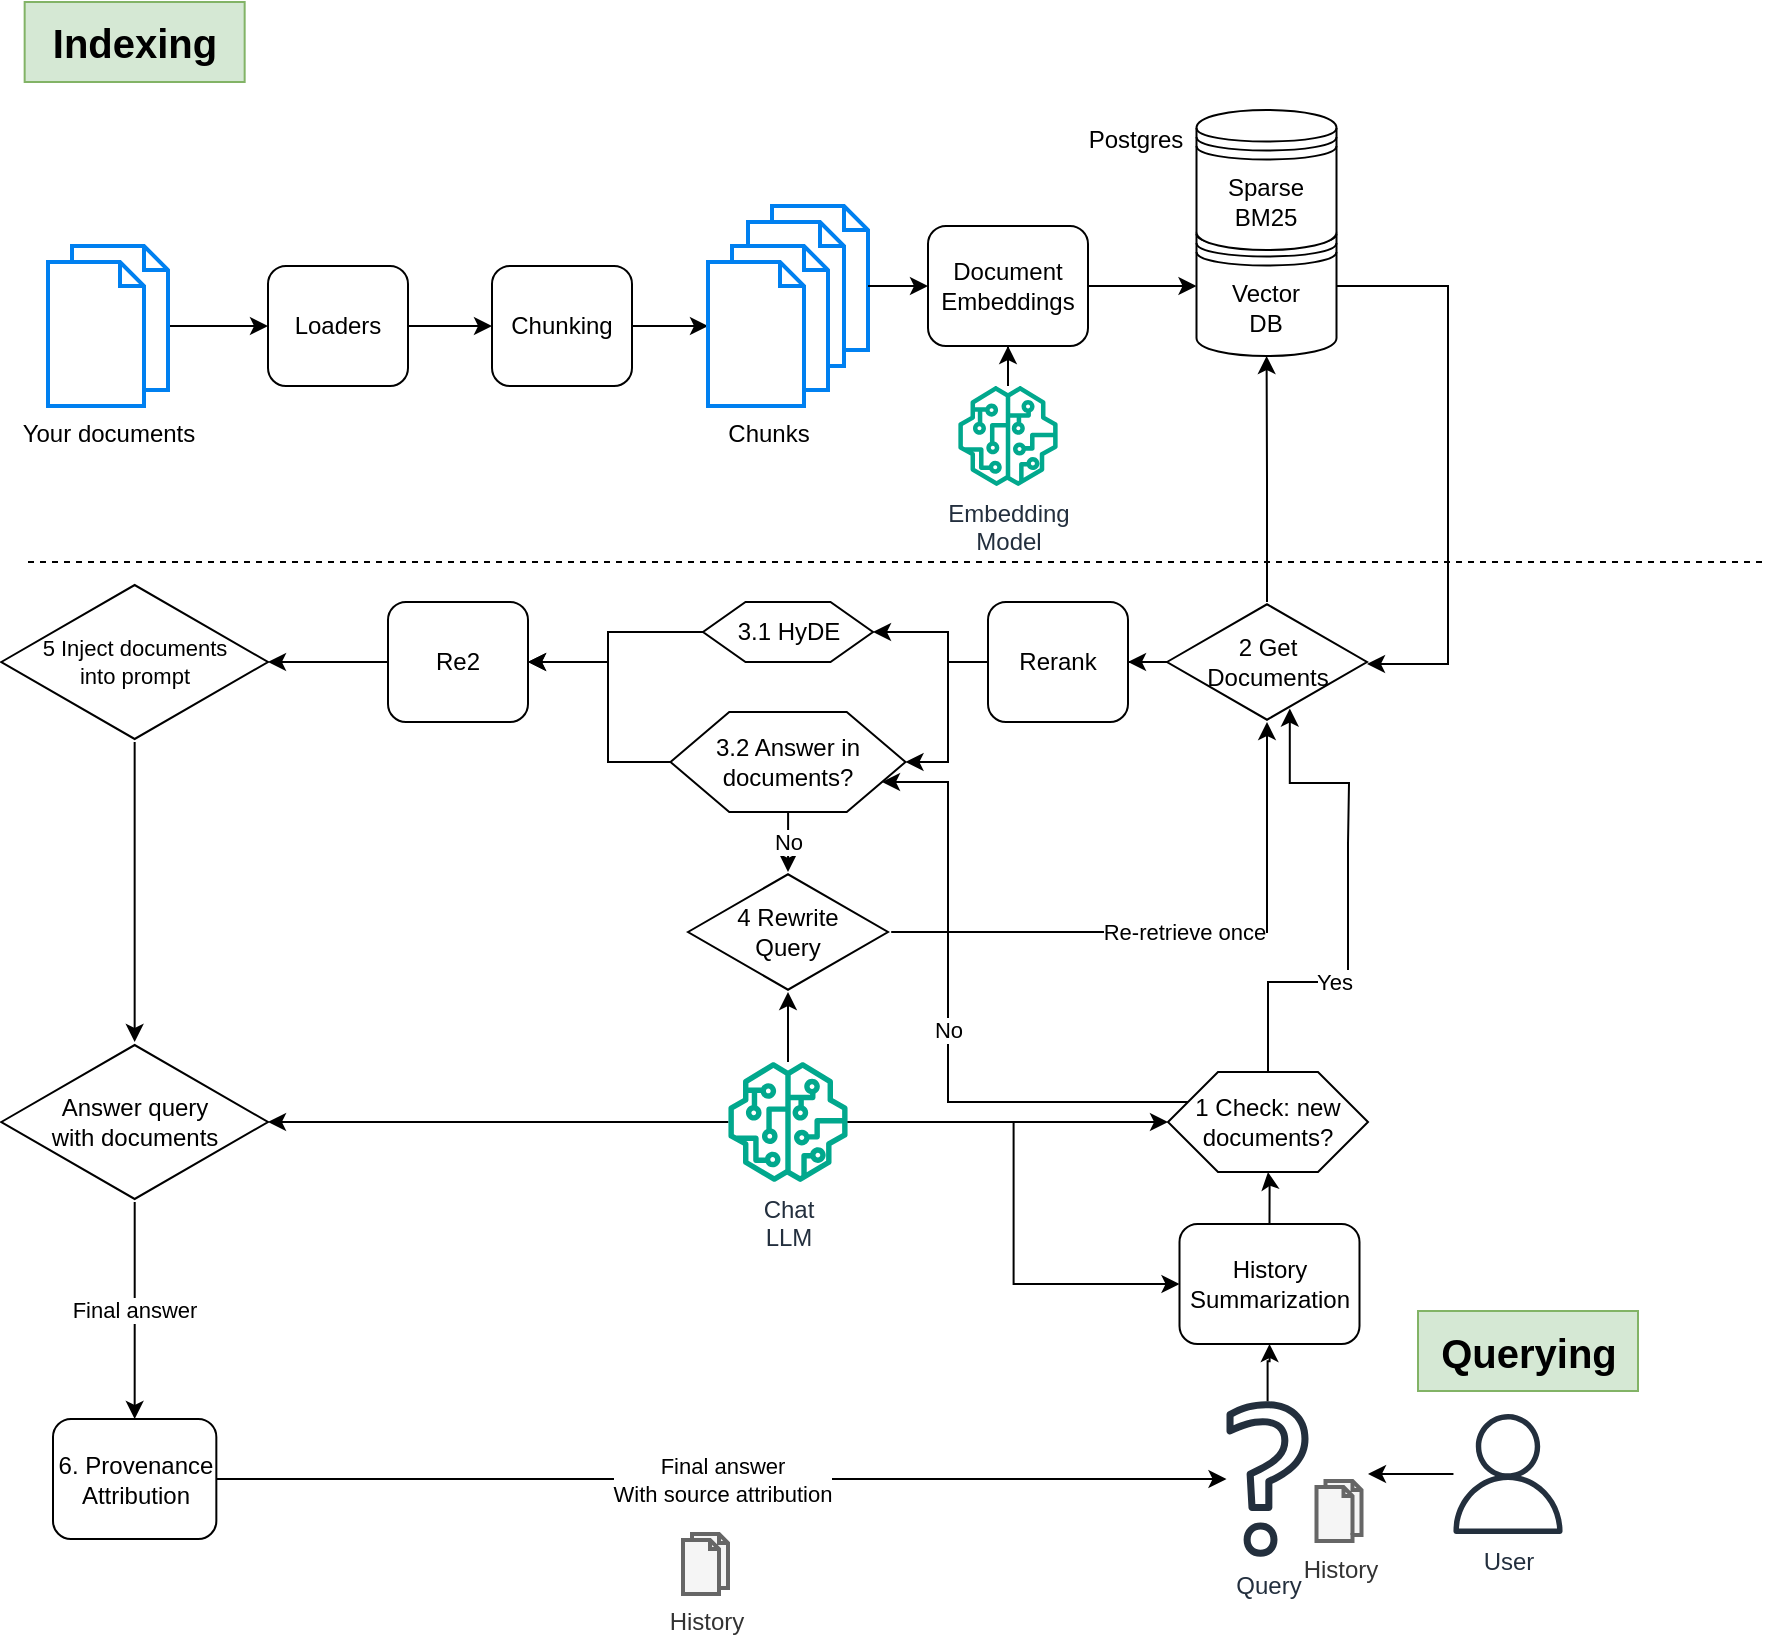 <mxfile version="27.0.1">
  <diagram name="Page-1" id="7csyN0cyG2ocL0HD3IHv">
    <mxGraphModel dx="2066" dy="1851" grid="1" gridSize="10" guides="1" tooltips="1" connect="1" arrows="1" fold="1" page="1" pageScale="1" pageWidth="850" pageHeight="1100" math="0" shadow="0">
      <root>
        <mxCell id="0" />
        <mxCell id="1" parent="0" />
        <mxCell id="njQcOx4c6HiZkvVS5jOr-5" value="" style="edgeStyle=orthogonalEdgeStyle;rounded=0;orthogonalLoop=1;jettySize=auto;html=1;" parent="1" source="njQcOx4c6HiZkvVS5jOr-1" target="njQcOx4c6HiZkvVS5jOr-4" edge="1">
          <mxGeometry relative="1" as="geometry" />
        </mxCell>
        <mxCell id="njQcOx4c6HiZkvVS5jOr-1" value="Loaders" style="rounded=1;whiteSpace=wrap;html=1;" parent="1" vertex="1">
          <mxGeometry x="140" y="42" width="70" height="60" as="geometry" />
        </mxCell>
        <mxCell id="njQcOx4c6HiZkvVS5jOr-3" value="" style="edgeStyle=orthogonalEdgeStyle;rounded=0;orthogonalLoop=1;jettySize=auto;html=1;" parent="1" source="njQcOx4c6HiZkvVS5jOr-2" target="njQcOx4c6HiZkvVS5jOr-1" edge="1">
          <mxGeometry relative="1" as="geometry" />
        </mxCell>
        <mxCell id="njQcOx4c6HiZkvVS5jOr-2" value="Your documents" style="html=1;verticalLabelPosition=bottom;align=center;labelBackgroundColor=#ffffff;verticalAlign=top;strokeWidth=2;strokeColor=#0080F0;shadow=0;dashed=0;shape=mxgraph.ios7.icons.documents;" parent="1" vertex="1">
          <mxGeometry x="30" y="32" width="60" height="80" as="geometry" />
        </mxCell>
        <mxCell id="njQcOx4c6HiZkvVS5jOr-9" value="" style="edgeStyle=orthogonalEdgeStyle;rounded=0;orthogonalLoop=1;jettySize=auto;html=1;" parent="1" source="njQcOx4c6HiZkvVS5jOr-4" target="njQcOx4c6HiZkvVS5jOr-7" edge="1">
          <mxGeometry relative="1" as="geometry" />
        </mxCell>
        <mxCell id="njQcOx4c6HiZkvVS5jOr-4" value="Chunking" style="rounded=1;whiteSpace=wrap;html=1;" parent="1" vertex="1">
          <mxGeometry x="252" y="42" width="70" height="60" as="geometry" />
        </mxCell>
        <mxCell id="njQcOx4c6HiZkvVS5jOr-8" value="" style="group" parent="1" vertex="1" connectable="0">
          <mxGeometry x="360" y="12" width="80" height="100" as="geometry" />
        </mxCell>
        <mxCell id="njQcOx4c6HiZkvVS5jOr-6" value="&lt;div&gt;&lt;br&gt;&lt;/div&gt;" style="html=1;verticalLabelPosition=bottom;align=center;labelBackgroundColor=#ffffff;verticalAlign=top;strokeWidth=2;strokeColor=#0080F0;shadow=0;dashed=0;shape=mxgraph.ios7.icons.documents;" parent="njQcOx4c6HiZkvVS5jOr-8" vertex="1">
          <mxGeometry x="20" width="60" height="80" as="geometry" />
        </mxCell>
        <mxCell id="njQcOx4c6HiZkvVS5jOr-7" value="Chunks" style="html=1;verticalLabelPosition=bottom;align=center;labelBackgroundColor=#ffffff;verticalAlign=top;strokeWidth=2;strokeColor=#0080F0;shadow=0;dashed=0;shape=mxgraph.ios7.icons.documents;" parent="njQcOx4c6HiZkvVS5jOr-8" vertex="1">
          <mxGeometry y="20" width="60" height="80" as="geometry" />
        </mxCell>
        <mxCell id="njQcOx4c6HiZkvVS5jOr-16" value="" style="edgeStyle=orthogonalEdgeStyle;rounded=0;orthogonalLoop=1;jettySize=auto;html=1;" parent="1" source="njQcOx4c6HiZkvVS5jOr-10" target="njQcOx4c6HiZkvVS5jOr-15" edge="1">
          <mxGeometry relative="1" as="geometry" />
        </mxCell>
        <mxCell id="njQcOx4c6HiZkvVS5jOr-10" value="&lt;div&gt;Document&lt;/div&gt;&lt;div&gt;Embeddings&lt;br&gt;&lt;/div&gt;" style="rounded=1;whiteSpace=wrap;html=1;" parent="1" vertex="1">
          <mxGeometry x="470" y="22" width="80" height="60" as="geometry" />
        </mxCell>
        <mxCell id="njQcOx4c6HiZkvVS5jOr-17" value="" style="edgeStyle=orthogonalEdgeStyle;rounded=0;orthogonalLoop=1;jettySize=auto;html=1;" parent="1" source="njQcOx4c6HiZkvVS5jOr-67" target="njQcOx4c6HiZkvVS5jOr-10" edge="1">
          <mxGeometry relative="1" as="geometry">
            <mxPoint x="510" y="-34" as="sourcePoint" />
          </mxGeometry>
        </mxCell>
        <mxCell id="njQcOx4c6HiZkvVS5jOr-14" value="" style="edgeStyle=orthogonalEdgeStyle;rounded=0;orthogonalLoop=1;jettySize=auto;html=1;" parent="1" source="njQcOx4c6HiZkvVS5jOr-6" target="njQcOx4c6HiZkvVS5jOr-10" edge="1">
          <mxGeometry relative="1" as="geometry" />
        </mxCell>
        <mxCell id="njQcOx4c6HiZkvVS5jOr-15" value="&lt;div&gt;Vector&lt;/div&gt;&lt;div&gt;DB&lt;/div&gt;" style="shape=datastore;whiteSpace=wrap;html=1;" parent="1" vertex="1">
          <mxGeometry x="604.25" y="17" width="70" height="70" as="geometry" />
        </mxCell>
        <mxCell id="njQcOx4c6HiZkvVS5jOr-20" value="" style="edgeStyle=orthogonalEdgeStyle;rounded=0;orthogonalLoop=1;jettySize=auto;html=1;" parent="1" source="njQcOx4c6HiZkvVS5jOr-18" edge="1">
          <mxGeometry relative="1" as="geometry">
            <mxPoint x="690" y="646" as="targetPoint" />
          </mxGeometry>
        </mxCell>
        <mxCell id="njQcOx4c6HiZkvVS5jOr-18" value="User" style="sketch=0;outlineConnect=0;fontColor=#232F3E;gradientColor=none;fillColor=#232F3D;strokeColor=none;dashed=0;verticalLabelPosition=bottom;verticalAlign=top;align=center;html=1;fontSize=12;fontStyle=0;aspect=fixed;pointerEvents=1;shape=mxgraph.aws4.user;" parent="1" vertex="1">
          <mxGeometry x="730" y="616" width="60" height="60" as="geometry" />
        </mxCell>
        <mxCell id="njQcOx4c6HiZkvVS5jOr-22" value="" style="group;align=left;" parent="1" vertex="1" connectable="0">
          <mxGeometry x="604.25" y="604.5" width="82.5" height="83" as="geometry" />
        </mxCell>
        <mxCell id="njQcOx4c6HiZkvVS5jOr-21" value="History" style="html=1;verticalLabelPosition=bottom;align=center;labelBackgroundColor=#ffffff;verticalAlign=top;strokeWidth=2;strokeColor=#666666;shadow=0;dashed=0;shape=mxgraph.ios7.icons.documents;fillColor=#f5f5f5;fontColor=#333333;" parent="njQcOx4c6HiZkvVS5jOr-22" vertex="1">
          <mxGeometry x="60" y="45" width="22.5" height="30" as="geometry" />
        </mxCell>
        <mxCell id="njQcOx4c6HiZkvVS5jOr-90" value="Query" style="sketch=0;outlineConnect=0;fontColor=#232F3E;gradientColor=none;fillColor=#232F3D;strokeColor=none;dashed=0;verticalLabelPosition=bottom;verticalAlign=top;align=center;html=1;fontSize=12;fontStyle=0;aspect=fixed;pointerEvents=1;shape=mxgraph.aws4.question;" parent="njQcOx4c6HiZkvVS5jOr-22" vertex="1">
          <mxGeometry x="15" y="5" width="41" height="78" as="geometry" />
        </mxCell>
        <mxCell id="njQcOx4c6HiZkvVS5jOr-28" value="" style="edgeStyle=orthogonalEdgeStyle;rounded=0;orthogonalLoop=1;jettySize=auto;html=1;" parent="1" source="njQcOx4c6HiZkvVS5jOr-68" target="njQcOx4c6HiZkvVS5jOr-26" edge="1">
          <mxGeometry relative="1" as="geometry">
            <mxPoint x="435" y="470" as="sourcePoint" />
          </mxGeometry>
        </mxCell>
        <mxCell id="njQcOx4c6HiZkvVS5jOr-59" value="" style="edgeStyle=orthogonalEdgeStyle;rounded=0;orthogonalLoop=1;jettySize=auto;html=1;" parent="1" source="njQcOx4c6HiZkvVS5jOr-68" target="njQcOx4c6HiZkvVS5jOr-57" edge="1">
          <mxGeometry relative="1" as="geometry">
            <mxPoint x="365" y="470" as="sourcePoint" />
          </mxGeometry>
        </mxCell>
        <mxCell id="njQcOx4c6HiZkvVS5jOr-54" value="No" style="edgeStyle=elbowEdgeStyle;rounded=0;orthogonalLoop=1;jettySize=auto;html=1;exitX=0;exitY=0.25;exitDx=0;exitDy=0;entryX=1;entryY=0.75;entryDx=0;entryDy=0;" parent="1" source="njQcOx4c6HiZkvVS5jOr-26" target="njQcOx4c6HiZkvVS5jOr-47" edge="1">
          <mxGeometry relative="1" as="geometry">
            <mxPoint x="500" y="290" as="targetPoint" />
            <Array as="points">
              <mxPoint x="480" y="320" />
            </Array>
          </mxGeometry>
        </mxCell>
        <mxCell id="njQcOx4c6HiZkvVS5jOr-26" value="1 Check: new documents?" style="shape=hexagon;perimeter=hexagonPerimeter2;whiteSpace=wrap;html=1;size=0.25" parent="1" vertex="1">
          <mxGeometry x="590" y="445" width="100" height="50" as="geometry" />
        </mxCell>
        <mxCell id="njQcOx4c6HiZkvVS5jOr-27" value="" style="edgeStyle=orthogonalEdgeStyle;rounded=0;orthogonalLoop=1;jettySize=auto;html=1;entryX=0.5;entryY=1;entryDx=0;entryDy=0;" parent="1" source="njQcOx4c6HiZkvVS5jOr-90" target="qcYUbCAczHEr2tecdlhi-1" edge="1">
          <mxGeometry relative="1" as="geometry">
            <mxPoint x="640" y="548" as="sourcePoint" />
          </mxGeometry>
        </mxCell>
        <mxCell id="njQcOx4c6HiZkvVS5jOr-31" value="&lt;div&gt;Sparse&lt;/div&gt;&lt;div&gt;BM25&lt;br&gt;&lt;/div&gt;" style="shape=datastore;whiteSpace=wrap;html=1;" parent="1" vertex="1">
          <mxGeometry x="604.25" y="-36" width="70" height="70" as="geometry" />
        </mxCell>
        <mxCell id="njQcOx4c6HiZkvVS5jOr-45" value="" style="edgeStyle=orthogonalEdgeStyle;rounded=0;orthogonalLoop=1;jettySize=auto;html=1;" parent="1" source="njQcOx4c6HiZkvVS5jOr-44" target="njQcOx4c6HiZkvVS5jOr-15" edge="1">
          <mxGeometry relative="1" as="geometry" />
        </mxCell>
        <mxCell id="njQcOx4c6HiZkvVS5jOr-65" value="" style="edgeStyle=orthogonalEdgeStyle;rounded=0;orthogonalLoop=1;jettySize=auto;html=1;" parent="1" source="njQcOx4c6HiZkvVS5jOr-44" target="njQcOx4c6HiZkvVS5jOr-63" edge="1">
          <mxGeometry relative="1" as="geometry" />
        </mxCell>
        <mxCell id="njQcOx4c6HiZkvVS5jOr-44" value="&lt;div&gt;2 Get&lt;/div&gt;&lt;div&gt;Documents&lt;/div&gt;" style="html=1;whiteSpace=wrap;aspect=fixed;shape=isoRectangle;" parent="1" vertex="1">
          <mxGeometry x="589.5" y="210" width="100" height="60" as="geometry" />
        </mxCell>
        <mxCell id="njQcOx4c6HiZkvVS5jOr-46" style="edgeStyle=orthogonalEdgeStyle;rounded=0;orthogonalLoop=1;jettySize=auto;html=1;exitX=1;exitY=0.5;exitDx=0;exitDy=0;" parent="1" source="njQcOx4c6HiZkvVS5jOr-15" target="njQcOx4c6HiZkvVS5jOr-44" edge="1">
          <mxGeometry relative="1" as="geometry">
            <mxPoint x="770" y="80" as="sourcePoint" />
            <Array as="points">
              <mxPoint x="730" y="52" />
              <mxPoint x="730" y="241" />
            </Array>
          </mxGeometry>
        </mxCell>
        <mxCell id="njQcOx4c6HiZkvVS5jOr-51" value="No" style="edgeStyle=orthogonalEdgeStyle;rounded=0;orthogonalLoop=1;jettySize=auto;html=1;" parent="1" source="njQcOx4c6HiZkvVS5jOr-47" target="njQcOx4c6HiZkvVS5jOr-49" edge="1">
          <mxGeometry relative="1" as="geometry" />
        </mxCell>
        <mxCell id="l5TSwUR2w4j80_1FR5iI-3" value="" style="edgeStyle=orthogonalEdgeStyle;rounded=0;orthogonalLoop=1;jettySize=auto;html=1;" parent="1" source="njQcOx4c6HiZkvVS5jOr-47" target="l5TSwUR2w4j80_1FR5iI-1" edge="1">
          <mxGeometry relative="1" as="geometry">
            <Array as="points">
              <mxPoint x="310" y="290" />
              <mxPoint x="310" y="240" />
            </Array>
          </mxGeometry>
        </mxCell>
        <mxCell id="njQcOx4c6HiZkvVS5jOr-47" value="3.2 Answer in documents?" style="shape=hexagon;perimeter=hexagonPerimeter2;whiteSpace=wrap;html=1;size=0.25" parent="1" vertex="1">
          <mxGeometry x="341.25" y="265" width="117.5" height="50" as="geometry" />
        </mxCell>
        <mxCell id="njQcOx4c6HiZkvVS5jOr-49" value="&lt;div&gt;4 Rewrite&lt;/div&gt;&lt;div&gt;Query&lt;br&gt;&lt;/div&gt;" style="html=1;whiteSpace=wrap;aspect=fixed;shape=isoRectangle;" parent="1" vertex="1">
          <mxGeometry x="350" y="345" width="100" height="60" as="geometry" />
        </mxCell>
        <mxCell id="njQcOx4c6HiZkvVS5jOr-58" value="" style="edgeStyle=orthogonalEdgeStyle;rounded=0;orthogonalLoop=1;jettySize=auto;html=1;" parent="1" source="njQcOx4c6HiZkvVS5jOr-55" target="njQcOx4c6HiZkvVS5jOr-57" edge="1">
          <mxGeometry relative="1" as="geometry" />
        </mxCell>
        <mxCell id="njQcOx4c6HiZkvVS5jOr-55" value="&lt;div style=&quot;font-size: 11px;&quot;&gt;5 Inject documents&lt;/div&gt;&lt;div style=&quot;font-size: 11px;&quot;&gt;into prompt&lt;br style=&quot;font-size: 11px;&quot;&gt;&lt;/div&gt;" style="html=1;whiteSpace=wrap;aspect=fixed;shape=isoRectangle;fontSize=11;" parent="1" vertex="1">
          <mxGeometry x="6.66" y="200" width="133.34" height="80" as="geometry" />
        </mxCell>
        <mxCell id="njQcOx4c6HiZkvVS5jOr-57" value="&lt;div style=&quot;font-size: 12px;&quot;&gt;Answer query&lt;/div&gt;&lt;div style=&quot;font-size: 12px;&quot;&gt;with documents&lt;br style=&quot;font-size: 12px;&quot;&gt;&lt;/div&gt;" style="html=1;whiteSpace=wrap;aspect=fixed;shape=isoRectangle;fontSize=12;" parent="1" vertex="1">
          <mxGeometry x="6.66" y="430" width="133.34" height="80" as="geometry" />
        </mxCell>
        <mxCell id="njQcOx4c6HiZkvVS5jOr-60" value="Final answer" style="edgeStyle=orthogonalEdgeStyle;rounded=0;orthogonalLoop=1;jettySize=auto;html=1;entryX=0.5;entryY=0;entryDx=0;entryDy=0;" parent="1" source="njQcOx4c6HiZkvVS5jOr-57" target="l5TSwUR2w4j80_1FR5iI-5" edge="1">
          <mxGeometry relative="1" as="geometry">
            <mxPoint x="607.03" y="601.58" as="targetPoint" />
            <Array as="points" />
          </mxGeometry>
        </mxCell>
        <mxCell id="njQcOx4c6HiZkvVS5jOr-61" value="History" style="html=1;verticalLabelPosition=bottom;align=center;labelBackgroundColor=#ffffff;verticalAlign=top;strokeWidth=2;strokeColor=#666666;shadow=0;dashed=0;shape=mxgraph.ios7.icons.documents;fillColor=#f5f5f5;fontColor=#333333;" parent="1" vertex="1">
          <mxGeometry x="347.5" y="676" width="22.5" height="30" as="geometry" />
        </mxCell>
        <mxCell id="njQcOx4c6HiZkvVS5jOr-66" value="" style="edgeStyle=orthogonalEdgeStyle;rounded=0;orthogonalLoop=1;jettySize=auto;html=1;" parent="1" source="njQcOx4c6HiZkvVS5jOr-63" target="njQcOx4c6HiZkvVS5jOr-47" edge="1">
          <mxGeometry relative="1" as="geometry">
            <Array as="points">
              <mxPoint x="480" y="240" />
              <mxPoint x="480" y="290" />
            </Array>
          </mxGeometry>
        </mxCell>
        <mxCell id="njQcOx4c6HiZkvVS5jOr-63" value="Rerank" style="rounded=1;whiteSpace=wrap;html=1;" parent="1" vertex="1">
          <mxGeometry x="500" y="210" width="70" height="60" as="geometry" />
        </mxCell>
        <mxCell id="njQcOx4c6HiZkvVS5jOr-67" value="&lt;div&gt;Embedding&lt;/div&gt;&lt;div&gt;Model&lt;/div&gt;" style="sketch=0;outlineConnect=0;fontColor=#232F3E;gradientColor=none;fillColor=#01A88D;strokeColor=none;dashed=0;verticalLabelPosition=bottom;verticalAlign=top;align=center;html=1;fontSize=12;fontStyle=0;aspect=fixed;pointerEvents=1;shape=mxgraph.aws4.sagemaker_model;" parent="1" vertex="1">
          <mxGeometry x="485" y="102" width="50" height="50" as="geometry" />
        </mxCell>
        <mxCell id="njQcOx4c6HiZkvVS5jOr-72" value="" style="edgeStyle=orthogonalEdgeStyle;rounded=0;orthogonalLoop=1;jettySize=auto;html=1;" parent="1" source="njQcOx4c6HiZkvVS5jOr-68" target="njQcOx4c6HiZkvVS5jOr-49" edge="1">
          <mxGeometry relative="1" as="geometry" />
        </mxCell>
        <mxCell id="njQcOx4c6HiZkvVS5jOr-68" value="&lt;div&gt;Chat&lt;/div&gt;&lt;div&gt;LLM&lt;/div&gt;" style="sketch=0;outlineConnect=0;fontColor=#232F3E;gradientColor=none;fillColor=#01A88D;strokeColor=none;dashed=0;verticalLabelPosition=bottom;verticalAlign=top;align=center;html=1;fontSize=12;fontStyle=0;aspect=fixed;pointerEvents=1;shape=mxgraph.aws4.sagemaker_model;" parent="1" vertex="1">
          <mxGeometry x="370" y="440" width="60" height="60" as="geometry" />
        </mxCell>
        <mxCell id="njQcOx4c6HiZkvVS5jOr-87" value="" style="endArrow=none;dashed=1;html=1;rounded=0;" parent="1" edge="1">
          <mxGeometry width="50" height="50" relative="1" as="geometry">
            <mxPoint x="20" y="190" as="sourcePoint" />
            <mxPoint x="890" y="190" as="targetPoint" />
          </mxGeometry>
        </mxCell>
        <mxCell id="njQcOx4c6HiZkvVS5jOr-88" value="&lt;b&gt;&lt;font style=&quot;font-size: 20px;&quot;&gt;Indexing&lt;/font&gt;&lt;/b&gt;" style="text;html=1;align=center;verticalAlign=middle;resizable=0;points=[];autosize=1;strokeColor=#82b366;fillColor=#d5e8d4;" parent="1" vertex="1">
          <mxGeometry x="18.33" y="-90" width="110" height="40" as="geometry" />
        </mxCell>
        <mxCell id="njQcOx4c6HiZkvVS5jOr-89" value="&lt;font style=&quot;font-size: 20px;&quot;&gt;&lt;b&gt;Querying&lt;/b&gt;&lt;/font&gt;" style="text;html=1;align=center;verticalAlign=middle;resizable=0;points=[];autosize=1;strokeColor=#82b366;fillColor=#d5e8d4;" parent="1" vertex="1">
          <mxGeometry x="715" y="564.5" width="110" height="40" as="geometry" />
        </mxCell>
        <mxCell id="l5TSwUR2w4j80_1FR5iI-4" value="" style="edgeStyle=orthogonalEdgeStyle;rounded=0;orthogonalLoop=1;jettySize=auto;html=1;" parent="1" source="l5TSwUR2w4j80_1FR5iI-1" target="njQcOx4c6HiZkvVS5jOr-55" edge="1">
          <mxGeometry relative="1" as="geometry" />
        </mxCell>
        <mxCell id="l5TSwUR2w4j80_1FR5iI-1" value="Re2" style="rounded=1;whiteSpace=wrap;html=1;" parent="1" vertex="1">
          <mxGeometry x="200" y="210" width="70" height="60" as="geometry" />
        </mxCell>
        <mxCell id="l5TSwUR2w4j80_1FR5iI-6" value="Final answer&lt;br&gt;With source attribution" style="edgeStyle=orthogonalEdgeStyle;rounded=0;orthogonalLoop=1;jettySize=auto;html=1;exitX=1;exitY=0.5;exitDx=0;exitDy=0;" parent="1" source="l5TSwUR2w4j80_1FR5iI-5" target="njQcOx4c6HiZkvVS5jOr-90" edge="1">
          <mxGeometry relative="1" as="geometry" />
        </mxCell>
        <mxCell id="l5TSwUR2w4j80_1FR5iI-5" value="&lt;div&gt;6. Provenance&lt;/div&gt;&lt;div&gt;Attribution&lt;br&gt;&lt;/div&gt;" style="rounded=1;whiteSpace=wrap;html=1;" parent="1" vertex="1">
          <mxGeometry x="32.5" y="618.5" width="81.67" height="60" as="geometry" />
        </mxCell>
        <mxCell id="l5TSwUR2w4j80_1FR5iI-9" value="Postgres" style="text;html=1;align=center;verticalAlign=middle;whiteSpace=wrap;rounded=0;" parent="1" vertex="1">
          <mxGeometry x="544.25" y="-36" width="60" height="30" as="geometry" />
        </mxCell>
        <mxCell id="l5TSwUR2w4j80_1FR5iI-19" style="edgeStyle=orthogonalEdgeStyle;rounded=0;orthogonalLoop=1;jettySize=auto;html=1;entryX=0.614;entryY=0.888;entryDx=0;entryDy=0;entryPerimeter=0;" parent="1" target="njQcOx4c6HiZkvVS5jOr-44" edge="1">
          <mxGeometry relative="1" as="geometry">
            <mxPoint x="680" y="331" as="sourcePoint" />
            <mxPoint x="735" y="324" as="targetPoint" />
          </mxGeometry>
        </mxCell>
        <mxCell id="l5TSwUR2w4j80_1FR5iI-20" value="Re-retrieve once" style="edgeStyle=orthogonalEdgeStyle;rounded=0;orthogonalLoop=1;jettySize=auto;html=1;exitX=1.016;exitY=0.5;exitDx=0;exitDy=0;exitPerimeter=0;" parent="1" source="njQcOx4c6HiZkvVS5jOr-49" target="njQcOx4c6HiZkvVS5jOr-44" edge="1">
          <mxGeometry relative="1" as="geometry">
            <mxPoint x="700" y="340" as="sourcePoint" />
            <mxPoint x="661" y="273" as="targetPoint" />
          </mxGeometry>
        </mxCell>
        <mxCell id="l5TSwUR2w4j80_1FR5iI-22" value="Yes" style="endArrow=none;html=1;rounded=0;exitX=0.5;exitY=0;exitDx=0;exitDy=0;" parent="1" source="njQcOx4c6HiZkvVS5jOr-26" edge="1">
          <mxGeometry width="50" height="50" relative="1" as="geometry">
            <mxPoint x="500" y="320" as="sourcePoint" />
            <mxPoint x="680" y="330" as="targetPoint" />
            <Array as="points">
              <mxPoint x="640" y="400" />
              <mxPoint x="660" y="400" />
              <mxPoint x="680" y="400" />
            </Array>
          </mxGeometry>
        </mxCell>
        <mxCell id="qcYUbCAczHEr2tecdlhi-2" style="edgeStyle=orthogonalEdgeStyle;rounded=0;orthogonalLoop=1;jettySize=auto;html=1;exitX=0.5;exitY=0;exitDx=0;exitDy=0;" edge="1" parent="1" source="qcYUbCAczHEr2tecdlhi-1" target="njQcOx4c6HiZkvVS5jOr-26">
          <mxGeometry relative="1" as="geometry" />
        </mxCell>
        <mxCell id="qcYUbCAczHEr2tecdlhi-1" value="History&lt;br&gt;Summarization" style="rounded=1;whiteSpace=wrap;html=1;" vertex="1" parent="1">
          <mxGeometry x="595.75" y="521" width="90" height="60" as="geometry" />
        </mxCell>
        <mxCell id="qcYUbCAczHEr2tecdlhi-3" value="" style="edgeStyle=orthogonalEdgeStyle;rounded=0;orthogonalLoop=1;jettySize=auto;html=1;entryX=0;entryY=0.5;entryDx=0;entryDy=0;" edge="1" parent="1" source="njQcOx4c6HiZkvVS5jOr-68" target="qcYUbCAczHEr2tecdlhi-1">
          <mxGeometry relative="1" as="geometry">
            <mxPoint x="440" y="480" as="sourcePoint" />
            <mxPoint x="600" y="480" as="targetPoint" />
          </mxGeometry>
        </mxCell>
        <mxCell id="qcYUbCAczHEr2tecdlhi-7" style="edgeStyle=orthogonalEdgeStyle;rounded=0;orthogonalLoop=1;jettySize=auto;html=1;exitX=0;exitY=0.5;exitDx=0;exitDy=0;entryX=1;entryY=0.5;entryDx=0;entryDy=0;" edge="1" parent="1" source="qcYUbCAczHEr2tecdlhi-4" target="l5TSwUR2w4j80_1FR5iI-1">
          <mxGeometry relative="1" as="geometry">
            <Array as="points">
              <mxPoint x="310" y="225" />
              <mxPoint x="310" y="240" />
            </Array>
          </mxGeometry>
        </mxCell>
        <mxCell id="qcYUbCAczHEr2tecdlhi-4" value="3.1 HyDE" style="shape=hexagon;perimeter=hexagonPerimeter2;whiteSpace=wrap;html=1;size=0.25" vertex="1" parent="1">
          <mxGeometry x="357.5" y="210" width="85" height="30" as="geometry" />
        </mxCell>
        <mxCell id="qcYUbCAczHEr2tecdlhi-5" value="" style="edgeStyle=orthogonalEdgeStyle;rounded=0;orthogonalLoop=1;jettySize=auto;html=1;entryX=1;entryY=0.5;entryDx=0;entryDy=0;exitX=0;exitY=0.5;exitDx=0;exitDy=0;" edge="1" parent="1" source="njQcOx4c6HiZkvVS5jOr-63" target="qcYUbCAczHEr2tecdlhi-4">
          <mxGeometry relative="1" as="geometry">
            <mxPoint x="510" y="250" as="sourcePoint" />
            <mxPoint x="469" y="300" as="targetPoint" />
            <Array as="points">
              <mxPoint x="480" y="240" />
              <mxPoint x="480" y="225" />
            </Array>
          </mxGeometry>
        </mxCell>
      </root>
    </mxGraphModel>
  </diagram>
</mxfile>
